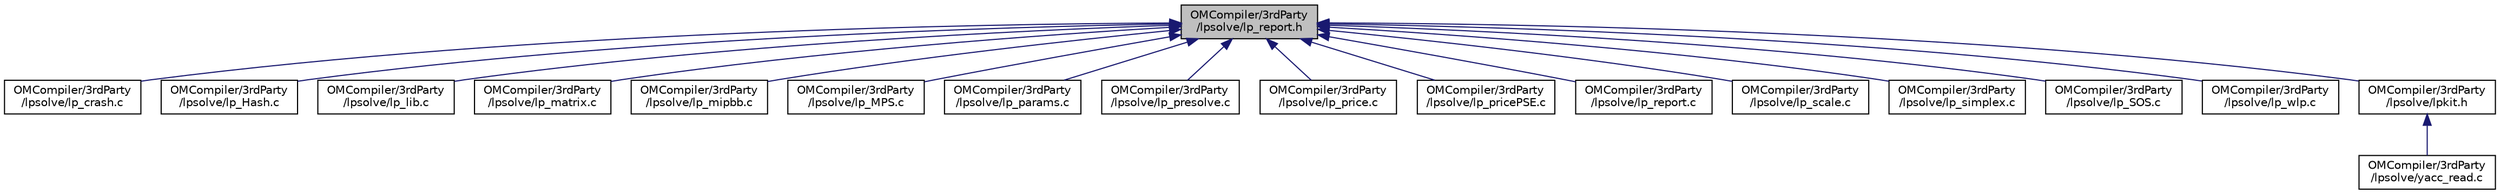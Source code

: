 digraph "OMCompiler/3rdParty/lpsolve/lp_report.h"
{
  edge [fontname="Helvetica",fontsize="10",labelfontname="Helvetica",labelfontsize="10"];
  node [fontname="Helvetica",fontsize="10",shape=record];
  Node1 [label="OMCompiler/3rdParty\l/lpsolve/lp_report.h",height=0.2,width=0.4,color="black", fillcolor="grey75", style="filled", fontcolor="black"];
  Node1 -> Node2 [dir="back",color="midnightblue",fontsize="10",style="solid",fontname="Helvetica"];
  Node2 [label="OMCompiler/3rdParty\l/lpsolve/lp_crash.c",height=0.2,width=0.4,color="black", fillcolor="white", style="filled",URL="$dc/d3e/lp__crash_8c.html"];
  Node1 -> Node3 [dir="back",color="midnightblue",fontsize="10",style="solid",fontname="Helvetica"];
  Node3 [label="OMCompiler/3rdParty\l/lpsolve/lp_Hash.c",height=0.2,width=0.4,color="black", fillcolor="white", style="filled",URL="$d9/d8a/lp___hash_8c.html"];
  Node1 -> Node4 [dir="back",color="midnightblue",fontsize="10",style="solid",fontname="Helvetica"];
  Node4 [label="OMCompiler/3rdParty\l/lpsolve/lp_lib.c",height=0.2,width=0.4,color="black", fillcolor="white", style="filled",URL="$d4/d79/lp__lib_8c.html"];
  Node1 -> Node5 [dir="back",color="midnightblue",fontsize="10",style="solid",fontname="Helvetica"];
  Node5 [label="OMCompiler/3rdParty\l/lpsolve/lp_matrix.c",height=0.2,width=0.4,color="black", fillcolor="white", style="filled",URL="$dc/d9a/lp__matrix_8c.html"];
  Node1 -> Node6 [dir="back",color="midnightblue",fontsize="10",style="solid",fontname="Helvetica"];
  Node6 [label="OMCompiler/3rdParty\l/lpsolve/lp_mipbb.c",height=0.2,width=0.4,color="black", fillcolor="white", style="filled",URL="$de/d84/lp__mipbb_8c.html"];
  Node1 -> Node7 [dir="back",color="midnightblue",fontsize="10",style="solid",fontname="Helvetica"];
  Node7 [label="OMCompiler/3rdParty\l/lpsolve/lp_MPS.c",height=0.2,width=0.4,color="black", fillcolor="white", style="filled",URL="$db/db0/lp___m_p_s_8c.html"];
  Node1 -> Node8 [dir="back",color="midnightblue",fontsize="10",style="solid",fontname="Helvetica"];
  Node8 [label="OMCompiler/3rdParty\l/lpsolve/lp_params.c",height=0.2,width=0.4,color="black", fillcolor="white", style="filled",URL="$d8/dcc/lp__params_8c.html"];
  Node1 -> Node9 [dir="back",color="midnightblue",fontsize="10",style="solid",fontname="Helvetica"];
  Node9 [label="OMCompiler/3rdParty\l/lpsolve/lp_presolve.c",height=0.2,width=0.4,color="black", fillcolor="white", style="filled",URL="$d3/da5/lp__presolve_8c.html"];
  Node1 -> Node10 [dir="back",color="midnightblue",fontsize="10",style="solid",fontname="Helvetica"];
  Node10 [label="OMCompiler/3rdParty\l/lpsolve/lp_price.c",height=0.2,width=0.4,color="black", fillcolor="white", style="filled",URL="$d2/d46/lp__price_8c.html"];
  Node1 -> Node11 [dir="back",color="midnightblue",fontsize="10",style="solid",fontname="Helvetica"];
  Node11 [label="OMCompiler/3rdParty\l/lpsolve/lp_pricePSE.c",height=0.2,width=0.4,color="black", fillcolor="white", style="filled",URL="$da/d29/lp__price_p_s_e_8c.html"];
  Node1 -> Node12 [dir="back",color="midnightblue",fontsize="10",style="solid",fontname="Helvetica"];
  Node12 [label="OMCompiler/3rdParty\l/lpsolve/lp_report.c",height=0.2,width=0.4,color="black", fillcolor="white", style="filled",URL="$d6/d82/lp__report_8c.html"];
  Node1 -> Node13 [dir="back",color="midnightblue",fontsize="10",style="solid",fontname="Helvetica"];
  Node13 [label="OMCompiler/3rdParty\l/lpsolve/lp_scale.c",height=0.2,width=0.4,color="black", fillcolor="white", style="filled",URL="$de/d15/lp__scale_8c.html"];
  Node1 -> Node14 [dir="back",color="midnightblue",fontsize="10",style="solid",fontname="Helvetica"];
  Node14 [label="OMCompiler/3rdParty\l/lpsolve/lp_simplex.c",height=0.2,width=0.4,color="black", fillcolor="white", style="filled",URL="$d2/d6c/lp__simplex_8c.html"];
  Node1 -> Node15 [dir="back",color="midnightblue",fontsize="10",style="solid",fontname="Helvetica"];
  Node15 [label="OMCompiler/3rdParty\l/lpsolve/lp_SOS.c",height=0.2,width=0.4,color="black", fillcolor="white", style="filled",URL="$d1/d43/lp___s_o_s_8c.html"];
  Node1 -> Node16 [dir="back",color="midnightblue",fontsize="10",style="solid",fontname="Helvetica"];
  Node16 [label="OMCompiler/3rdParty\l/lpsolve/lp_wlp.c",height=0.2,width=0.4,color="black", fillcolor="white", style="filled",URL="$d1/df5/lp__wlp_8c.html"];
  Node1 -> Node17 [dir="back",color="midnightblue",fontsize="10",style="solid",fontname="Helvetica"];
  Node17 [label="OMCompiler/3rdParty\l/lpsolve/lpkit.h",height=0.2,width=0.4,color="black", fillcolor="white", style="filled",URL="$d7/df7/lpkit_8h.html"];
  Node17 -> Node18 [dir="back",color="midnightblue",fontsize="10",style="solid",fontname="Helvetica"];
  Node18 [label="OMCompiler/3rdParty\l/lpsolve/yacc_read.c",height=0.2,width=0.4,color="black", fillcolor="white", style="filled",URL="$de/d42/yacc__read_8c.html"];
}
